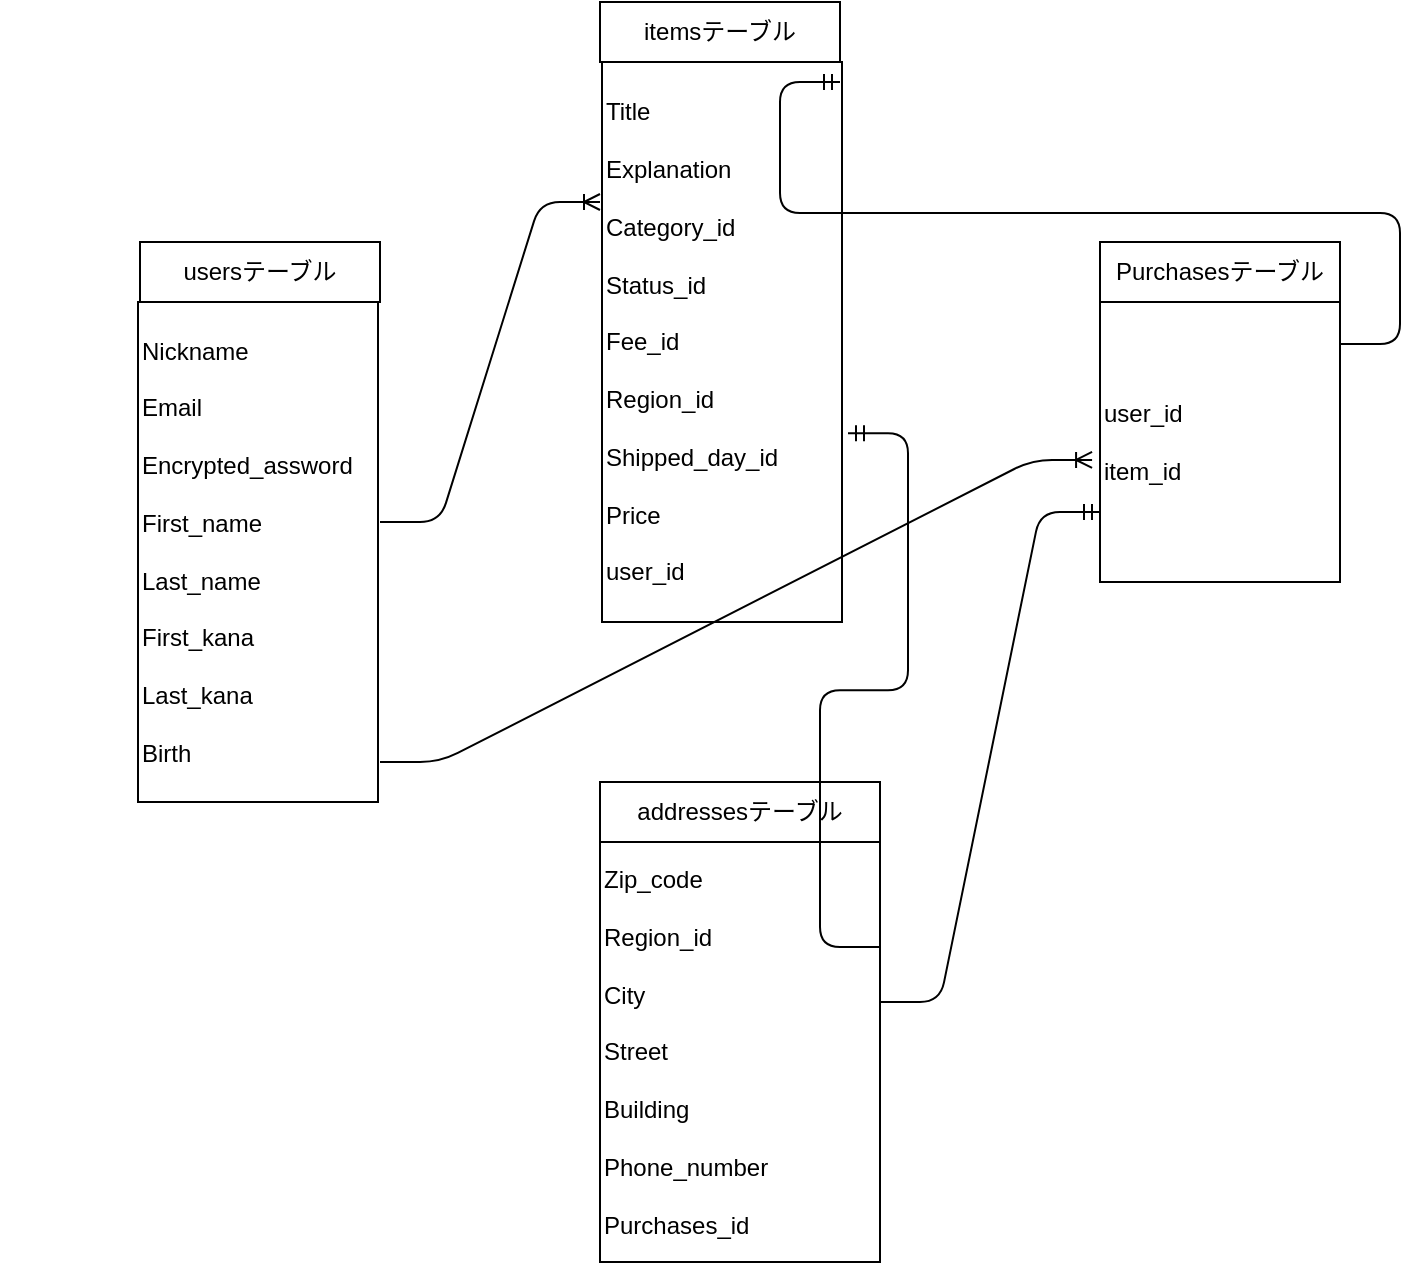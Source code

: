 <mxfile>
    <diagram id="uNvmAYeOiS78s3A_tTY7" name="ページ1">
        <mxGraphModel dx="1416" dy="531" grid="1" gridSize="10" guides="1" tooltips="1" connect="1" arrows="1" fold="1" page="1" pageScale="1" pageWidth="827" pageHeight="1169" math="0" shadow="0">
            <root>
                <mxCell id="0"/>
                <mxCell id="1" parent="0"/>
                <mxCell id="2" value="&lt;span&gt;Nickname&lt;br&gt;&lt;/span&gt;&lt;br&gt;&lt;span&gt;Email&lt;br&gt;&lt;/span&gt;&lt;br&gt;&lt;span&gt;Encrypted_assword&lt;br&gt;&lt;/span&gt;&lt;br&gt;&lt;span&gt;First_name&lt;br&gt;&lt;/span&gt;&lt;br&gt;&lt;span&gt;Last_name&lt;br&gt;&lt;/span&gt;&lt;br&gt;First_kana&lt;br&gt;&lt;br&gt;Last_kana&lt;br&gt;&lt;br&gt;Birth" style="whiteSpace=wrap;html=1;rounded=0;sketch=0;align=left;" vertex="1" parent="1">
                    <mxGeometry x="39" y="150" width="120" height="250" as="geometry"/>
                </mxCell>
                <mxCell id="3" value="usersテーブル" style="whiteSpace=wrap;html=1;rounded=0;sketch=0;" vertex="1" parent="1">
                    <mxGeometry x="40" y="120" width="120" height="30" as="geometry"/>
                </mxCell>
                <mxCell id="4" style="edgeStyle=orthogonalEdgeStyle;curved=0;rounded=1;sketch=0;orthogonalLoop=1;jettySize=auto;html=1;exitX=0.5;exitY=1;exitDx=0;exitDy=0;" edge="1" parent="1" source="2" target="2">
                    <mxGeometry relative="1" as="geometry"/>
                </mxCell>
                <mxCell id="5" value="&lt;span&gt;Title&lt;br&gt;&lt;/span&gt;&lt;br&gt;&lt;span&gt;Explanation&lt;/span&gt;&lt;br&gt;&lt;span&gt;&lt;br&gt;Category_id&lt;/span&gt;&lt;br&gt;&lt;span&gt;&lt;br&gt;Status_id&lt;br&gt;&lt;br&gt;&lt;/span&gt;Fee_id&lt;br&gt;&lt;br&gt;Region_id&lt;br&gt;&lt;br&gt;Shipped_day_id&lt;br&gt;&lt;br&gt;Price&lt;br&gt;&lt;span&gt;&lt;br&gt;user_id&lt;br&gt;&lt;/span&gt;" style="whiteSpace=wrap;html=1;rounded=0;sketch=0;align=left;" vertex="1" parent="1">
                    <mxGeometry x="271" y="30" width="120" height="280" as="geometry"/>
                </mxCell>
                <mxCell id="8" value="itemsテーブル" style="whiteSpace=wrap;html=1;rounded=0;sketch=0;" vertex="1" parent="1">
                    <mxGeometry x="270" width="120" height="30" as="geometry"/>
                </mxCell>
                <mxCell id="9" style="edgeStyle=orthogonalEdgeStyle;curved=0;rounded=1;sketch=0;orthogonalLoop=1;jettySize=auto;html=1;exitX=0.5;exitY=1;exitDx=0;exitDy=0;" edge="1" parent="1" source="5" target="5">
                    <mxGeometry relative="1" as="geometry"/>
                </mxCell>
                <mxCell id="10" value="Purchasesテーブル" style="whiteSpace=wrap;html=1;rounded=0;sketch=0;" vertex="1" parent="1">
                    <mxGeometry x="520" y="120" width="120" height="30" as="geometry"/>
                </mxCell>
                <mxCell id="11" value="user_id&lt;br&gt;&lt;br&gt;item_id" style="whiteSpace=wrap;html=1;rounded=0;sketch=0;align=left;" vertex="1" parent="1">
                    <mxGeometry x="520" y="150" width="120" height="140" as="geometry"/>
                </mxCell>
                <mxCell id="12" value="addressesテーブル" style="whiteSpace=wrap;html=1;rounded=0;sketch=0;" vertex="1" parent="1">
                    <mxGeometry x="270" y="390" width="140" height="30" as="geometry"/>
                </mxCell>
                <mxCell id="13" value="&lt;span&gt;Zip_code&lt;br&gt;&lt;/span&gt;&lt;br&gt;&lt;span&gt;Region_id&lt;br&gt;&lt;/span&gt;&lt;br&gt;&lt;span&gt;City&lt;br&gt;&lt;/span&gt;&lt;br&gt;&lt;span&gt;Street&lt;br&gt;&lt;/span&gt;&lt;br&gt;&lt;span&gt;Building&lt;br&gt;&lt;/span&gt;&lt;br&gt;&lt;span&gt;Phone_number&lt;br&gt;&lt;/span&gt;&lt;br&gt;&lt;span&gt;Purchases_id&lt;/span&gt;" style="whiteSpace=wrap;html=1;rounded=0;sketch=0;align=left;" vertex="1" parent="1">
                    <mxGeometry x="270" y="420" width="140" height="210" as="geometry"/>
                </mxCell>
                <mxCell id="25" value="" style="edgeStyle=entityRelationEdgeStyle;fontSize=12;html=1;endArrow=ERoneToMany;" edge="1" parent="1">
                    <mxGeometry width="100" height="100" relative="1" as="geometry">
                        <mxPoint x="160" y="260" as="sourcePoint"/>
                        <mxPoint x="270" y="100" as="targetPoint"/>
                    </mxGeometry>
                </mxCell>
                <mxCell id="35" value="&#10;&#10;&#10;&#10;" style="text;strokeColor=none;fillColor=none;spacingLeft=4;spacingRight=4;overflow=hidden;rotatable=0;points=[[0,0.5],[1,0.5]];portConstraint=eastwest;fontSize=12;" vertex="1" parent="1">
                    <mxGeometry x="-30" y="490" width="160" height="30" as="geometry"/>
                </mxCell>
                <mxCell id="46" value="" style="edgeStyle=entityRelationEdgeStyle;fontSize=12;html=1;endArrow=ERmandOne;entryX=1.025;entryY=0.663;entryDx=0;entryDy=0;exitX=1;exitY=0.25;exitDx=0;exitDy=0;entryPerimeter=0;" edge="1" parent="1" source="13" target="5">
                    <mxGeometry width="100" height="100" relative="1" as="geometry">
                        <mxPoint x="421" y="440" as="sourcePoint"/>
                        <mxPoint x="271" y="185" as="targetPoint"/>
                    </mxGeometry>
                </mxCell>
                <mxCell id="47" value="" style="edgeStyle=entityRelationEdgeStyle;fontSize=12;html=1;endArrow=ERmandOne;exitX=1;exitY=0.15;exitDx=0;exitDy=0;exitPerimeter=0;" edge="1" parent="1" source="11">
                    <mxGeometry width="100" height="100" relative="1" as="geometry">
                        <mxPoint x="290" y="140" as="sourcePoint"/>
                        <mxPoint x="390" y="40" as="targetPoint"/>
                    </mxGeometry>
                </mxCell>
                <mxCell id="48" value="" style="edgeStyle=entityRelationEdgeStyle;fontSize=12;html=1;endArrow=ERmandOne;entryX=0;entryY=0.75;entryDx=0;entryDy=0;exitX=1;exitY=0.381;exitDx=0;exitDy=0;exitPerimeter=0;" edge="1" parent="1" source="13" target="11">
                    <mxGeometry width="100" height="100" relative="1" as="geometry">
                        <mxPoint x="470" y="440" as="sourcePoint"/>
                        <mxPoint x="570" y="340" as="targetPoint"/>
                    </mxGeometry>
                </mxCell>
                <mxCell id="51" value="" style="edgeStyle=entityRelationEdgeStyle;fontSize=12;html=1;endArrow=ERoneToMany;entryX=-0.033;entryY=0.564;entryDx=0;entryDy=0;entryPerimeter=0;" edge="1" parent="1" target="11">
                    <mxGeometry width="100" height="100" relative="1" as="geometry">
                        <mxPoint x="160" y="380" as="sourcePoint"/>
                        <mxPoint x="260" y="280" as="targetPoint"/>
                    </mxGeometry>
                </mxCell>
            </root>
        </mxGraphModel>
    </diagram>
</mxfile>